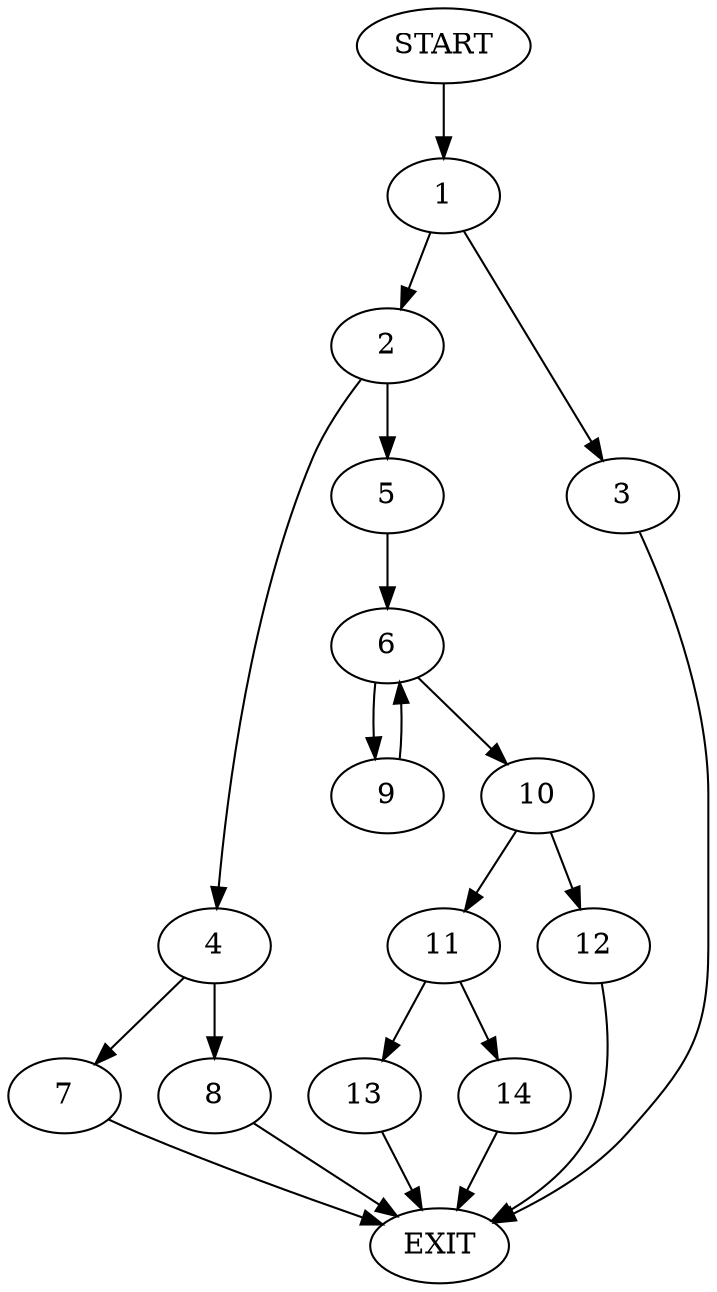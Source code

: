 digraph {
0 [label="START"]
15 [label="EXIT"]
0 -> 1
1 -> 2
1 -> 3
2 -> 4
2 -> 5
3 -> 15
5 -> 6
4 -> 7
4 -> 8
7 -> 15
8 -> 15
6 -> 9
6 -> 10
9 -> 6
10 -> 11
10 -> 12
11 -> 13
11 -> 14
12 -> 15
14 -> 15
13 -> 15
}
